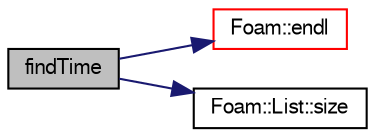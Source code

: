 digraph "findTime"
{
  bgcolor="transparent";
  edge [fontname="FreeSans",fontsize="10",labelfontname="FreeSans",labelfontsize="10"];
  node [fontname="FreeSans",fontsize="10",shape=record];
  rankdir="LR";
  Node37 [label="findTime",height=0.2,width=0.4,color="black", fillcolor="grey75", style="filled", fontcolor="black"];
  Node37 -> Node38 [color="midnightblue",fontsize="10",style="solid",fontname="FreeSans"];
  Node38 [label="Foam::endl",height=0.2,width=0.4,color="red",URL="$a21124.html#a2db8fe02a0d3909e9351bb4275b23ce4",tooltip="Add newline and flush stream. "];
  Node37 -> Node40 [color="midnightblue",fontsize="10",style="solid",fontname="FreeSans"];
  Node40 [label="Foam::List::size",height=0.2,width=0.4,color="black",URL="$a25694.html#a8a5f6fa29bd4b500caf186f60245b384",tooltip="Override size to be inconsistent with allocated storage. "];
}
